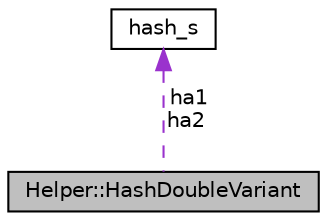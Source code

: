 digraph "Helper::HashDoubleVariant"
{
  edge [fontname="Helvetica",fontsize="10",labelfontname="Helvetica",labelfontsize="10"];
  node [fontname="Helvetica",fontsize="10",shape=record];
  Node1 [label="Helper::HashDoubleVariant",height=0.2,width=0.4,color="black", fillcolor="grey75", style="filled", fontcolor="black"];
  Node2 -> Node1 [dir="back",color="darkorchid3",fontsize="10",style="dashed",label=" ha1\nha2" ,fontname="Helvetica"];
  Node2 [label="hash_s",height=0.2,width=0.4,color="black", fillcolor="white", style="filled",URL="$unionhash__s.html"];
}
